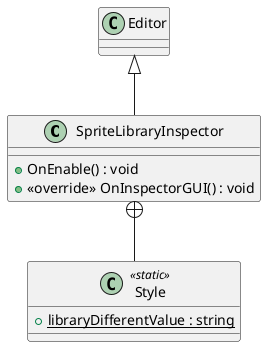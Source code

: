 @startuml
class SpriteLibraryInspector {
    + OnEnable() : void
    + <<override>> OnInspectorGUI() : void
}
class Style <<static>> {
    + {static} libraryDifferentValue : string
}
Editor <|-- SpriteLibraryInspector
SpriteLibraryInspector +-- Style
@enduml
